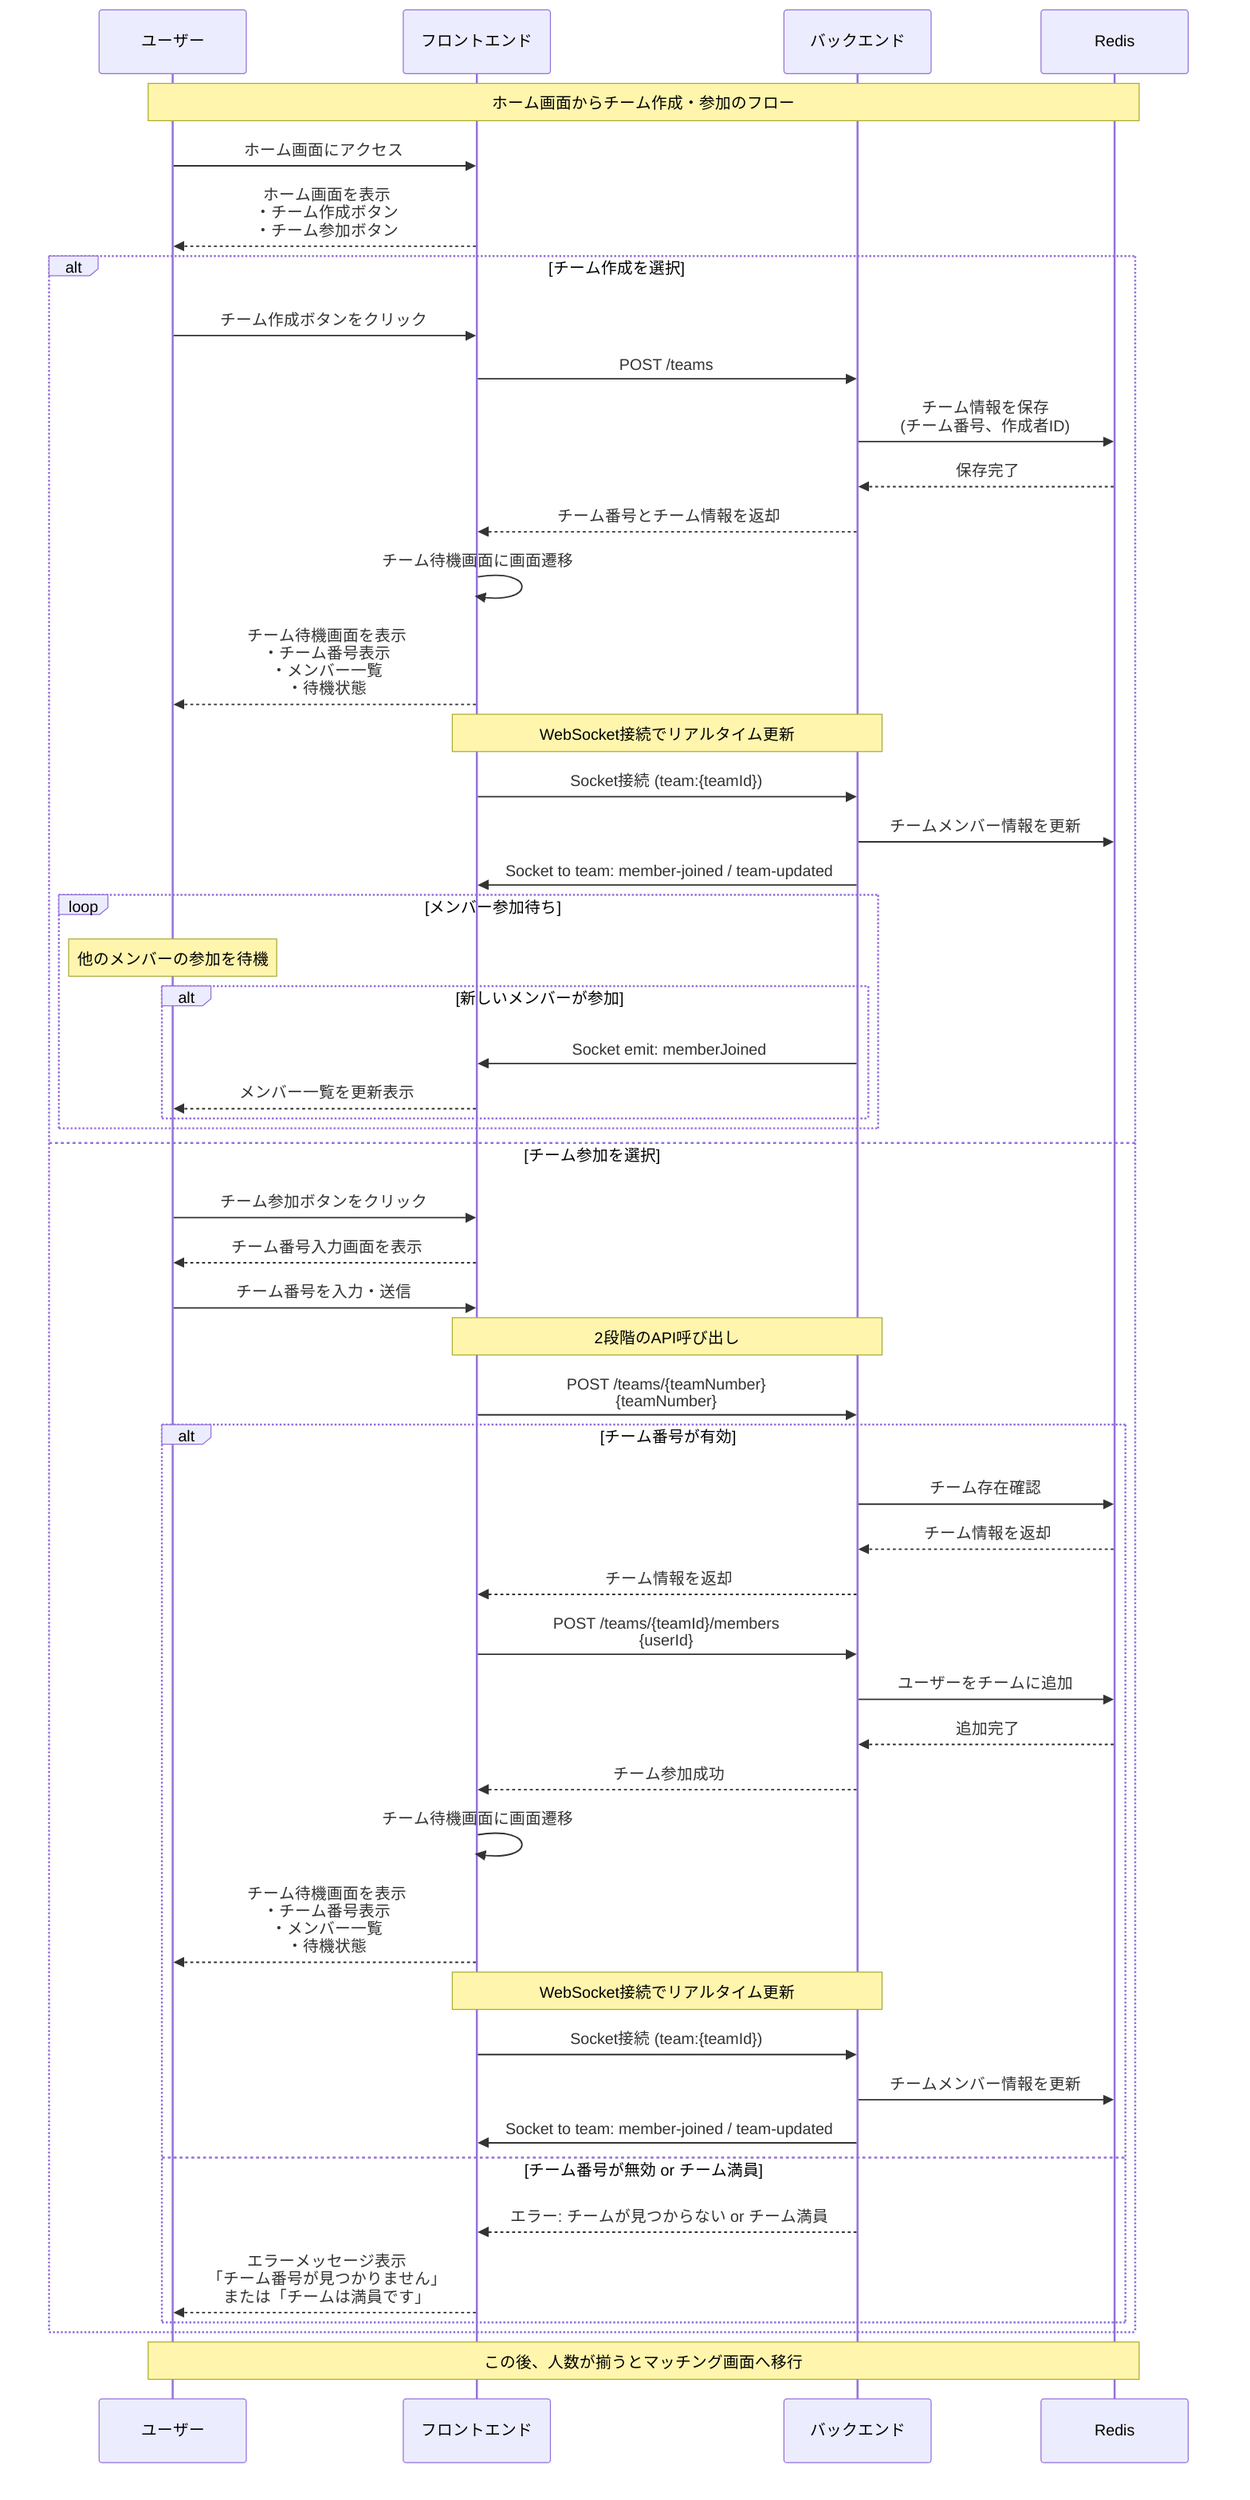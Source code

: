 %%{init: {'theme':'default', 'themeVariables': {'primaryColor': '#4f46e5', 'primaryTextColor': '#fff', 'primaryBorderColor': '#3730a3', 'lineColor': '#374151', 'secondaryColor': '#e5e7eb', 'tertiaryColor': '#f3f4f6'}}}%%

sequenceDiagram
    participant U as ユーザー
    participant F as フロントエンド
    participant B as バックエンド
    participant R as Redis

    Note over U,R: ホーム画面からチーム作成・参加のフロー

    %% ホーム画面
    U->>F: ホーム画面にアクセス
    F-->>U: ホーム画面を表示<br/>・チーム作成ボタン<br/>・チーム参加ボタン

    %% チーム作成フロー
    alt チーム作成を選択
        U->>F: チーム作成ボタンをクリック
        F->>B: POST /teams
        B->>R: チーム情報を保存<br/>(チーム番号、作成者ID)
        R-->>B: 保存完了
        B-->>F: チーム番号とチーム情報を返却
        F->>F: チーム待機画面に画面遷移
        F-->>U: チーム待機画面を表示<br/>・チーム番号表示<br/>・メンバー一覧<br/>・待機状態

        Note over F,B: WebSocket接続でリアルタイム更新
        F->>B: Socket接続 (team:{teamId})
        B->>R: チームメンバー情報を更新
        B->>F: Socket to team: member-joined / team-updated
        
        loop メンバー参加待ち
            Note over U: 他のメンバーの参加を待機
            alt 新しいメンバーが参加
                B->>F: Socket emit: memberJoined
                F-->>U: メンバー一覧を更新表示
            end
        end

    %% チーム参加フロー  
    else チーム参加を選択
        U->>F: チーム参加ボタンをクリック
        F-->>U: チーム番号入力画面を表示
        U->>F: チーム番号を入力・送信
        
        Note over F,B: 2段階のAPI呼び出し
        F->>B: POST /teams/{teamNumber}<br/>{teamNumber}
        
        alt チーム番号が有効
            B->>R: チーム存在確認
            R-->>B: チーム情報を返却
            B-->>F: チーム情報を返却
            
            F->>B: POST /teams/{teamId}/members<br/>{userId}
            B->>R: ユーザーをチームに追加
            R-->>B: 追加完了
            B-->>F: チーム参加成功
            F->>F: チーム待機画面に画面遷移
            F-->>U: チーム待機画面を表示<br/>・チーム番号表示<br/>・メンバー一覧<br/>・待機状態

            Note over F,B: WebSocket接続でリアルタイム更新
            F->>B: Socket接続 (team:{teamId})
            B->>R: チームメンバー情報を更新
            B->>F: Socket to team: member-joined / team-updated
            
        else チーム番号が無効 or チーム満員
            B-->>F: エラー: チームが見つからない or チーム満員
            F-->>U: エラーメッセージ表示<br/>「チーム番号が見つかりません」<br/>または「チームは満員です」
        end
    end

    Note over U,R: この後、人数が揃うとマッチング画面へ移行